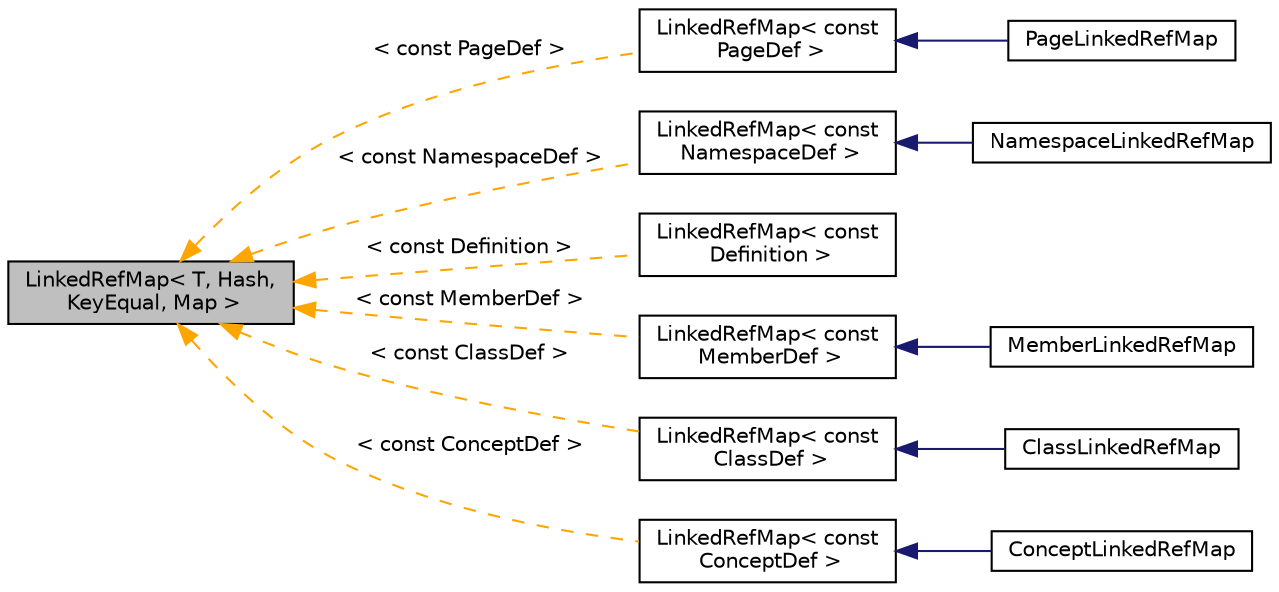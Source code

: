 digraph "LinkedRefMap&lt; T, Hash, KeyEqual, Map &gt;"
{
 // INTERACTIVE_SVG=YES
 // LATEX_PDF_SIZE
  edge [fontname="Helvetica",fontsize="10",labelfontname="Helvetica",labelfontsize="10"];
  node [fontname="Helvetica",fontsize="10",shape=record];
  rankdir="LR";
  Node1 [label="LinkedRefMap\< T, Hash,\l KeyEqual, Map \>",height=0.2,width=0.4,color="black", fillcolor="grey75", style="filled", fontcolor="black",tooltip="Container class representing a vector of objects with keys."];
  Node1 -> Node2 [dir="back",color="orange",fontsize="10",style="dashed",label=" \< const PageDef \>" ,fontname="Helvetica"];
  Node2 [label="LinkedRefMap\< const\l PageDef \>",height=0.2,width=0.4,color="black", fillcolor="white", style="filled",URL="$d2/db7/class_linked_ref_map.html",tooltip=" "];
  Node2 -> Node3 [dir="back",color="midnightblue",fontsize="10",style="solid",fontname="Helvetica"];
  Node3 [label="PageLinkedRefMap",height=0.2,width=0.4,color="black", fillcolor="white", style="filled",URL="$d9/de6/class_page_linked_ref_map.html",tooltip=" "];
  Node1 -> Node4 [dir="back",color="orange",fontsize="10",style="dashed",label=" \< const NamespaceDef \>" ,fontname="Helvetica"];
  Node4 [label="LinkedRefMap\< const\l NamespaceDef \>",height=0.2,width=0.4,color="black", fillcolor="white", style="filled",URL="$d2/db7/class_linked_ref_map.html",tooltip=" "];
  Node4 -> Node5 [dir="back",color="midnightblue",fontsize="10",style="solid",fontname="Helvetica"];
  Node5 [label="NamespaceLinkedRefMap",height=0.2,width=0.4,color="black", fillcolor="white", style="filled",URL="$da/df0/class_namespace_linked_ref_map.html",tooltip=" "];
  Node1 -> Node6 [dir="back",color="orange",fontsize="10",style="dashed",label=" \< const Definition \>" ,fontname="Helvetica"];
  Node6 [label="LinkedRefMap\< const\l Definition \>",height=0.2,width=0.4,color="black", fillcolor="white", style="filled",URL="$d2/db7/class_linked_ref_map.html",tooltip=" "];
  Node1 -> Node7 [dir="back",color="orange",fontsize="10",style="dashed",label=" \< const MemberDef \>" ,fontname="Helvetica"];
  Node7 [label="LinkedRefMap\< const\l MemberDef \>",height=0.2,width=0.4,color="black", fillcolor="white", style="filled",URL="$d2/db7/class_linked_ref_map.html",tooltip=" "];
  Node7 -> Node8 [dir="back",color="midnightblue",fontsize="10",style="solid",fontname="Helvetica"];
  Node8 [label="MemberLinkedRefMap",height=0.2,width=0.4,color="black", fillcolor="white", style="filled",URL="$dc/d77/class_member_linked_ref_map.html",tooltip=" "];
  Node1 -> Node9 [dir="back",color="orange",fontsize="10",style="dashed",label=" \< const ClassDef \>" ,fontname="Helvetica"];
  Node9 [label="LinkedRefMap\< const\l ClassDef \>",height=0.2,width=0.4,color="black", fillcolor="white", style="filled",URL="$d2/db7/class_linked_ref_map.html",tooltip=" "];
  Node9 -> Node10 [dir="back",color="midnightblue",fontsize="10",style="solid",fontname="Helvetica"];
  Node10 [label="ClassLinkedRefMap",height=0.2,width=0.4,color="black", fillcolor="white", style="filled",URL="$da/d08/class_class_linked_ref_map.html",tooltip=" "];
  Node1 -> Node11 [dir="back",color="orange",fontsize="10",style="dashed",label=" \< const ConceptDef \>" ,fontname="Helvetica"];
  Node11 [label="LinkedRefMap\< const\l ConceptDef \>",height=0.2,width=0.4,color="black", fillcolor="white", style="filled",URL="$d2/db7/class_linked_ref_map.html",tooltip=" "];
  Node11 -> Node12 [dir="back",color="midnightblue",fontsize="10",style="solid",fontname="Helvetica"];
  Node12 [label="ConceptLinkedRefMap",height=0.2,width=0.4,color="black", fillcolor="white", style="filled",URL="$d4/daa/class_concept_linked_ref_map.html",tooltip=" "];
}
